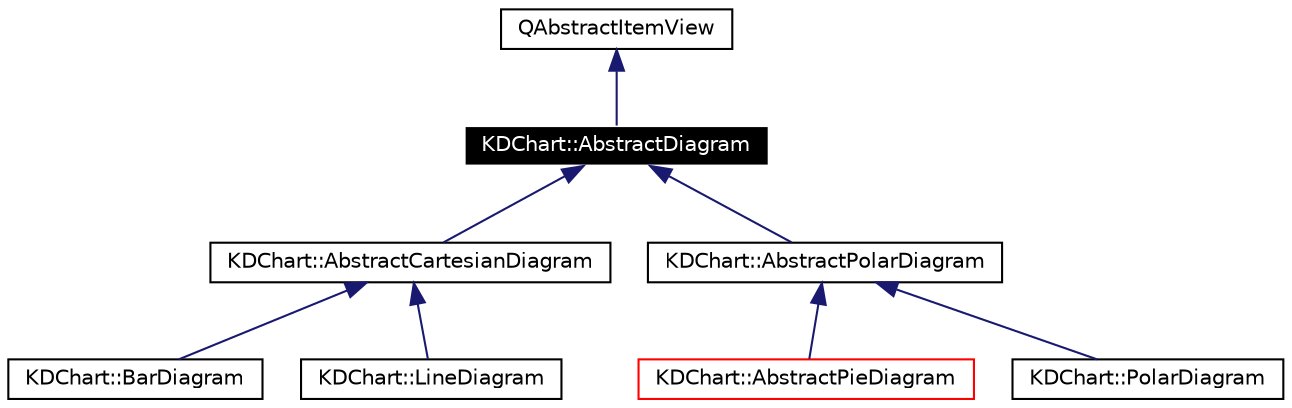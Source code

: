 digraph G
{
  edge [fontname="Helvetica",fontsize=10,labelfontname="Helvetica",labelfontsize=10];
  node [fontname="Helvetica",fontsize=10,shape=record];
  Node174 [label="KDChart::AbstractDiagram",height=0.2,width=0.4,color="white", fillcolor="black", style="filled" fontcolor="white"];
  Node175 -> Node174 [dir=back,color="midnightblue",fontsize=10,style="solid",fontname="Helvetica"];
  Node175 [label="QAbstractItemView",height=0.2,width=0.4,color="black",URL="$class_q_abstract_item_view.html"];
  Node174 -> Node176 [dir=back,color="midnightblue",fontsize=10,style="solid",fontname="Helvetica"];
  Node176 [label="KDChart::AbstractCartesianDiagram",height=0.2,width=0.4,color="black",URL="$class_k_d_chart_1_1_abstract_cartesian_diagram.html"];
  Node176 -> Node177 [dir=back,color="midnightblue",fontsize=10,style="solid",fontname="Helvetica"];
  Node177 [label="KDChart::BarDiagram",height=0.2,width=0.4,color="black",URL="$class_k_d_chart_1_1_bar_diagram.html"];
  Node176 -> Node178 [dir=back,color="midnightblue",fontsize=10,style="solid",fontname="Helvetica"];
  Node178 [label="KDChart::LineDiagram",height=0.2,width=0.4,color="black",URL="$class_k_d_chart_1_1_line_diagram.html"];
  Node174 -> Node179 [dir=back,color="midnightblue",fontsize=10,style="solid",fontname="Helvetica"];
  Node179 [label="KDChart::AbstractPolarDiagram",height=0.2,width=0.4,color="black",URL="$class_k_d_chart_1_1_abstract_polar_diagram.html"];
  Node179 -> Node180 [dir=back,color="midnightblue",fontsize=10,style="solid",fontname="Helvetica"];
  Node180 [label="KDChart::AbstractPieDiagram",height=0.2,width=0.4,color="red",URL="$class_k_d_chart_1_1_abstract_pie_diagram.html"];
  Node179 -> Node183 [dir=back,color="midnightblue",fontsize=10,style="solid",fontname="Helvetica"];
  Node183 [label="KDChart::PolarDiagram",height=0.2,width=0.4,color="black",URL="$class_k_d_chart_1_1_polar_diagram.html"];
}
